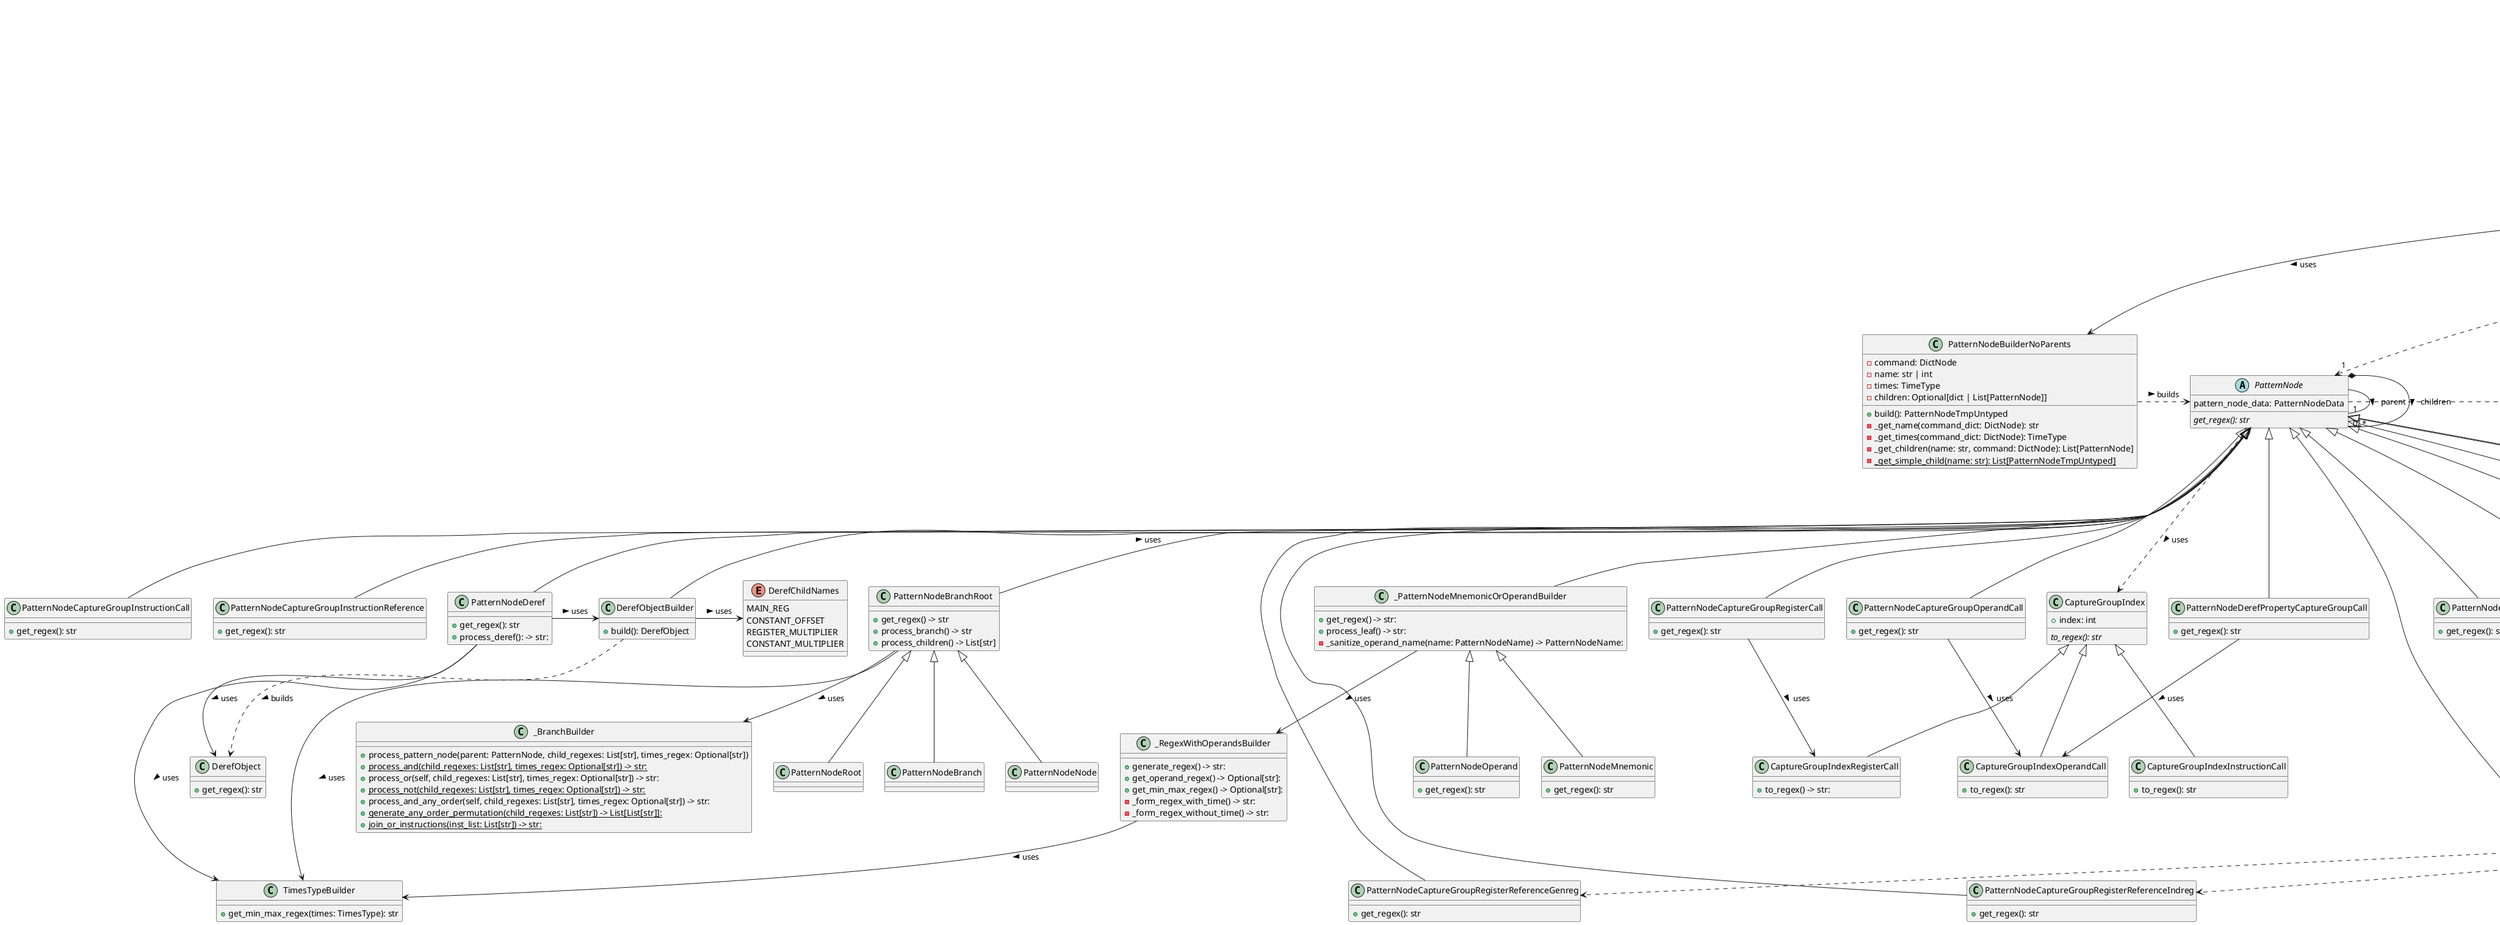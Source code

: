 @startuml regex_module_class_diagram

abstract class File2Regex {
    {static} +load_file(file): Any
    +produce_regex()
    +get_assembly_style(): DisassStyle
}

class Yaml2Regex {
    +produce_regex(): str
    +get_assembly_style(): DisassStyle
    +get_valid_addr_range(): Optional[ValidAddrRange]
    {static} +load_file(file: str): Any
    -macros_from_terminal_filepath: Optional[List[str]]
    -loaded_file: Any
    -_get_pattern(): PatternTree
    -load_macros_from_args(): List[Dict]
    -_generate_rule_tree(patterns: PatternTree): PatternNode
}

class MacroExpander {
    +resolve_all_macros(macros: List[Dict], tree: PatternTree): PatternTree
    -_resolve_macro(macro: MacroTree, tree: PatternTree): PatternTree
    -_macro_has_args(macro: MacroTree): bool
    -_apply_macro_recursively(macro: MacroTree, tree: PatternTree): PatternTree
    -_process_str_tree(tree: str, macro_name: str, macro: MacroTree): PatternTree
    -_process_dict_tree(tree: Dict, macro_name: str, macro: MacroTree): PatternTree
    -_apply_macro_to_tree(node: PatternTree, macro: MacroTree): PatternTree
    -_apply_macro_to_tree_substring(node: str, macro: MacroTree): str
}

class PatternNodeBuilderNoParents {
    +build(): PatternNodeTmpUntyped
    -command: DictNode
    -name: str | int
    -times: TimeType
    -children: Optional[dict | List[PatternNode]]
    -_get_name(command_dict: DictNode): str
    -_get_times(command_dict: DictNode): TimeType
    -_get_children(name: str, command: DictNode): List[PatternNode]
    {static} - _get_simple_child(name: str): List[PatternNodeTmpUntyped]
}

abstract class PatternNode {
    pattern_node_data: PatternNodeData
    {abstract} get_regex(): str
}

class PatternNodeTypeBuilder {
    + set_type() PatternNode
    + build(pattern_node: PatternNodeTmpUntyped, parent: Optional[PatternNode]) -> PatternNode
    + get_type_when_str(self, name: str) -> Optional[PatternNode]
    + is_ancestor_deref() -> bool
    + has_any_ancestor_who_is_capture_group_reference() -> bool
    + any_ancestor_is_mnemonic() -> bool
    + add_new_references_to_global_list() -> None
    - _set_type() -> PatternNode
    - _get_type() -> PatternNod:
    - _process_capture_group() -> PatternNode
    - _is_capture_group_operand_or_special_register_capture() -> bool
    - _process_capture_operand_and_register_capture() -> PatternNode
    - _is_registry_capture_group() -> bool
    - _process_capture_group_mnemonic() -> PatternNode
    - _get_type_when_int() -> PatternNode
    - _is_node(name: str) -> bool
    - _is_deref_property_capture_group() -> bool

}

class ArgsMappingGenerator {
    +get_args_mapping_dict(tree: PatternTree, args: List[str]): Dict
    -_get_args_mapping(tree: PatternTree, current_arg: str): Generator[Dict, None, None]
    -_yield_key_value_pairs(data: Union[Dict[Any, Any], List[Any]]): Generator[Tuple[Any, Any], None, None]
}

class MacroArgsResolver {
    +resolve(macro: MacroTree, tree: PatternTree): MacroTree
    -_get_macro_mapping_arg_dict(macro: MacroTree, tree: PatternTree): MappingDict
    -_evaluate_args_in_macro(macro: MacroTree, mapping_dict: MappingDict): MacroTree
    -_iter_items_with_path(elems: Union[str, List, Dict], path: Tuple = ()): Generator[Tuple[Tuple, Any], None, None]
    -_replace_item_in_structure(struct: Union[Dict, List], path: Tuple, new_value: Any): None
}

class CaptureGroupIndex {
    +index: int
    {abstract} to_regex(): str
}

class CaptureGroupIndexInstructionCall extends CaptureGroupIndex {
    +to_regex(): str
}

class CaptureGroupIndexOperandCall extends CaptureGroupIndex {
    +to_regex(): str
}

class DerefObject {
    +get_regex(): str
}

class DerefObjectBuilder {
    +build(): DerefObject
}

class PatternNodeTmpUntyped  extends PatternNode {
    +get_regex(): str
}

class PatternNodeMnemonic  extends _PatternNodeMnemonicOrOperandBuilder {
    +get_regex(): str
}

class PatternNodeOperand  extends _PatternNodeMnemonicOrOperandBuilder {
    +get_regex(): str
}

class PatternNodeBranchRoot  extends PatternNode {
    +get_regex() -> str
    + process_branch() -> str
    + process_children() -> List[str]
}

class PatternNodeRoot  extends PatternNodeBranchRoot {
}

class PatternNodeBranch extends PatternNodeBranchRoot {
}

class PatternNodeNode  extends PatternNodeBranchRoot {
}

class PatternNodeTimes  extends PatternNode {
    +get_regex(): str
}

class PatternNodeDerefProperty  extends PatternNode {
    +get_regex(): str
}

class PatternNodeDeref  extends PatternNode {
    + get_regex(): str
    + process_deref(): -> str:

}

class PatternNodeDerefPropertyCaptureGroupReference  extends PatternNode {
    +get_regex(): str
}
class PatternNodeDerefPropertyCaptureGroupCall  extends PatternNode {
    +get_regex(): str
}

class PatternNodeCaptureGroupInstructionCall extends PatternNode {
    +get_regex(): str
}

class PatternNodeCaptureGroupInstructionReference extends PatternNode {
    +get_regex(): str
}

class PatternNodeCaptureGroupOperandCall extends PatternNode {
    +get_regex(): str
}

class PatternNodeCaptureGroupOperandReference extends PatternNode {
    +get_regex(): str
}

class PatternNodeCaptureGroupRegisterReferenceGenreg  extends PatternNode {
    +get_regex(): str
}

class PatternNodeCaptureGroupRegisterReferenceIndreg  extends PatternNode {
    +get_regex(): str
}

class PatternNodeCaptureGroupRegisterReferenceStackreg  extends PatternNode {
    +get_regex(): str
}

class PatternNodeCaptureGroupRegisterReferenceBasereg  extends PatternNode {
    +get_regex(): str
}

class OperandCaptureGroupBuilder {
    + pattern_node_tmp_untyped : PatternNodeTmpUntyped
    + process() -> PatternNode:
    + has_any_ancestor_who_is_capture_group_reference() -> bool:
    + add_new_references_to_global_list() -> None:
    - _process_capture_group_operand() -> PatternNode:
    - _process_operand_call() -> PatternNode:
    - _process_operand_reference() -> PatternNode:
}

class PatternNodeCaptureGroupRegisterCall  extends PatternNode {
    +get_regex(): str
}



class RegisterCaptureGroupBuilder {
    + pattern_node_tmp_untyped: PatternNodeTmpUntyped
    + process() -> PatternNode:
    - _process_registry_capture_group() -> PatternNode:
    - _has_any_ancestor_who_is_capture_group_reference_register() -> bool:
    - _add_new_references_to_global_list() -> None:


}

class CaptureManager {
    - _capture_group_references: list[Captures]
    + capture_group_references: list[Captures]
    + add_capture(entry: Captures): None
    + get_capture_index(capture: Captures): int
    + capture_is_registered(capture: Captures): bool

}
class SharedContext {
    capture_manager: CaptureManager
}

class SpecialRegisterCaptureGroupTypeBuilder {

    + pattern_node_tmp_untyped: PatternNodeTmpUntyped
    + pattern_name: str
    +process(): PatternNode
    +is_genreg(): bool
    +is_indreg(): bool
    +is_stackreg(): bool
    +is_basereg(): bool
}

class TimesTypeBuilder {
    + get_min_max_regex(times: TimesType): str
}

enum DerefChildNames {
    MAIN_REG
    CONSTANT_OFFSET
    REGISTER_MULTIPLIER
    CONSTANT_MULTIPLIER

}

class CaptureGroupIndexRegisterCall extends CaptureGroupIndex {
    + to_regex() -> str:
}

class _BranchBuilder {
    + process_pattern_node(parent: PatternNode, child_regexes: List[str], times_regex: Optional[str])
    + {static} process_and(child_regexes: List[str], times_regex: Optional[str]) -> str:
    + process_or(self, child_regexes: List[str], times_regex: Optional[str]) -> str:
    + {static} process_not(child_regexes: List[str], times_regex: Optional[str]) -> str:
    + process_and_any_order(self, child_regexes: List[str], times_regex: Optional[str]) -> str:
    + {static} generate_any_order_permutation(child_regexes: List[str]) -> List[List[str]]:
    + {static} join_or_instructions(inst_list: List[str]) -> str:

}

class _PatternNodeMnemonicOrOperandBuilder extends PatternNode {
    + get_regex() -> str:
    + process_leaf() -> str:
    - _sanitize_operand_name(name: PatternNodeName) -> PatternNodeName:
}

class _RegexWithOperandsBuilder {
    + generate_regex() -> str:
    + get_operand_regex() -> Optional[str]:
    + get_min_max_regex() -> Optional[str]:
    - _form_regex_with_time() -> str:
    - _form_regex_without_time() -> str:


}

class PatternNodeData {
    + name: PatternNodeName
    + times: TimeType
    + children: Optional[dict | List[PatternNode]]
    + parent: Optional[PatternNode]
    + shared_context: SharedContext
}

class CaptureGroupHelper {
    + {static} has_any_ancestor_who_is_capture_group_reference(shared_context: SharedContext, pattern_node_name: str) -> bool:
    + {static} add_new_references_to_global_list(shared_context: SharedContext, pattern_node_name: str) -> None:
}



' Relations


File2Regex <|--  Yaml2Regex
PatternNodeBuilderNoParents .> PatternNode : builds >


' PatternNodeTypeBuilder o- "1" PatternNode : builds >
PatternNode "1" <. PatternNodeTypeBuilder : builds <

PatternNode .> PatternNodeData : uses >
PatternNodeData o- SharedContext : has a  >



DerefObjectBuilder ..> DerefObject : builds >
DerefObjectBuilder --> PatternNode : uses >
DerefObjectBuilder -> DerefChildNames : uses >



_RegexWithOperandsBuilder --> TimesTypeBuilder : uses >
PatternNodeDeref --> TimesTypeBuilder : uses >
PatternNodeBranchRoot --> TimesTypeBuilder : uses >
PatternNodeBranchRoot --> _BranchBuilder : uses >


PatternNodeTypeBuilder --> OperandCaptureGroupBuilder : uses >
PatternNodeTypeBuilder --> RegisterCaptureGroupBuilder : uses >

RegisterCaptureGroupBuilder --> SpecialRegisterCaptureGroupTypeBuilder : uses >
OperandCaptureGroupBuilder ..> PatternNodeCaptureGroupOperandReference: builds >


PatternNode -- "1" PatternNode : parent >
PatternNode *-- "0..*" PatternNode : children >

PatternNode ..> CaptureGroupIndex : uses >


PatternNodeDeref  -> DerefObject : uses >
PatternNodeDeref  -> DerefObjectBuilder : uses >


MacroArgsResolver --> ArgsMappingGenerator : uses >
MacroExpander --> MacroArgsResolver : uses >

SpecialRegisterCaptureGroupTypeBuilder ..>  PatternNodeCaptureGroupRegisterReferenceGenreg: builds >
SpecialRegisterCaptureGroupTypeBuilder ..>  PatternNodeCaptureGroupRegisterReferenceIndreg: builds >
SpecialRegisterCaptureGroupTypeBuilder ..>  PatternNodeCaptureGroupRegisterReferenceStackreg: builds >
SpecialRegisterCaptureGroupTypeBuilder ..>  PatternNodeCaptureGroupRegisterReferenceBasereg: builds >

PatternNodeCaptureGroupOperandCall --> CaptureGroupIndexOperandCall: uses >
PatternNodeDerefPropertyCaptureGroupCall --> CaptureGroupIndexOperandCall: uses >

PatternNodeCaptureGroupRegisterCall --> CaptureGroupIndexRegisterCall: uses >

PatternNodeTypeBuilder -> CaptureGroupHelper :  uses >
OperandCaptureGroupBuilder -> CaptureGroupHelper :  uses >
RegisterCaptureGroupBuilder -> CaptureGroupHelper :  uses >

_PatternNodeMnemonicOrOperandBuilder --> _RegexWithOperandsBuilder: uses >

Yaml2Regex --> MacroExpander : uses >
Yaml2Regex --> PatternNodeBuilderNoParents : uses >
Yaml2Regex --> PatternNodeTypeBuilder : uses >

SharedContext *-- CaptureManager : has a >
@enduml
